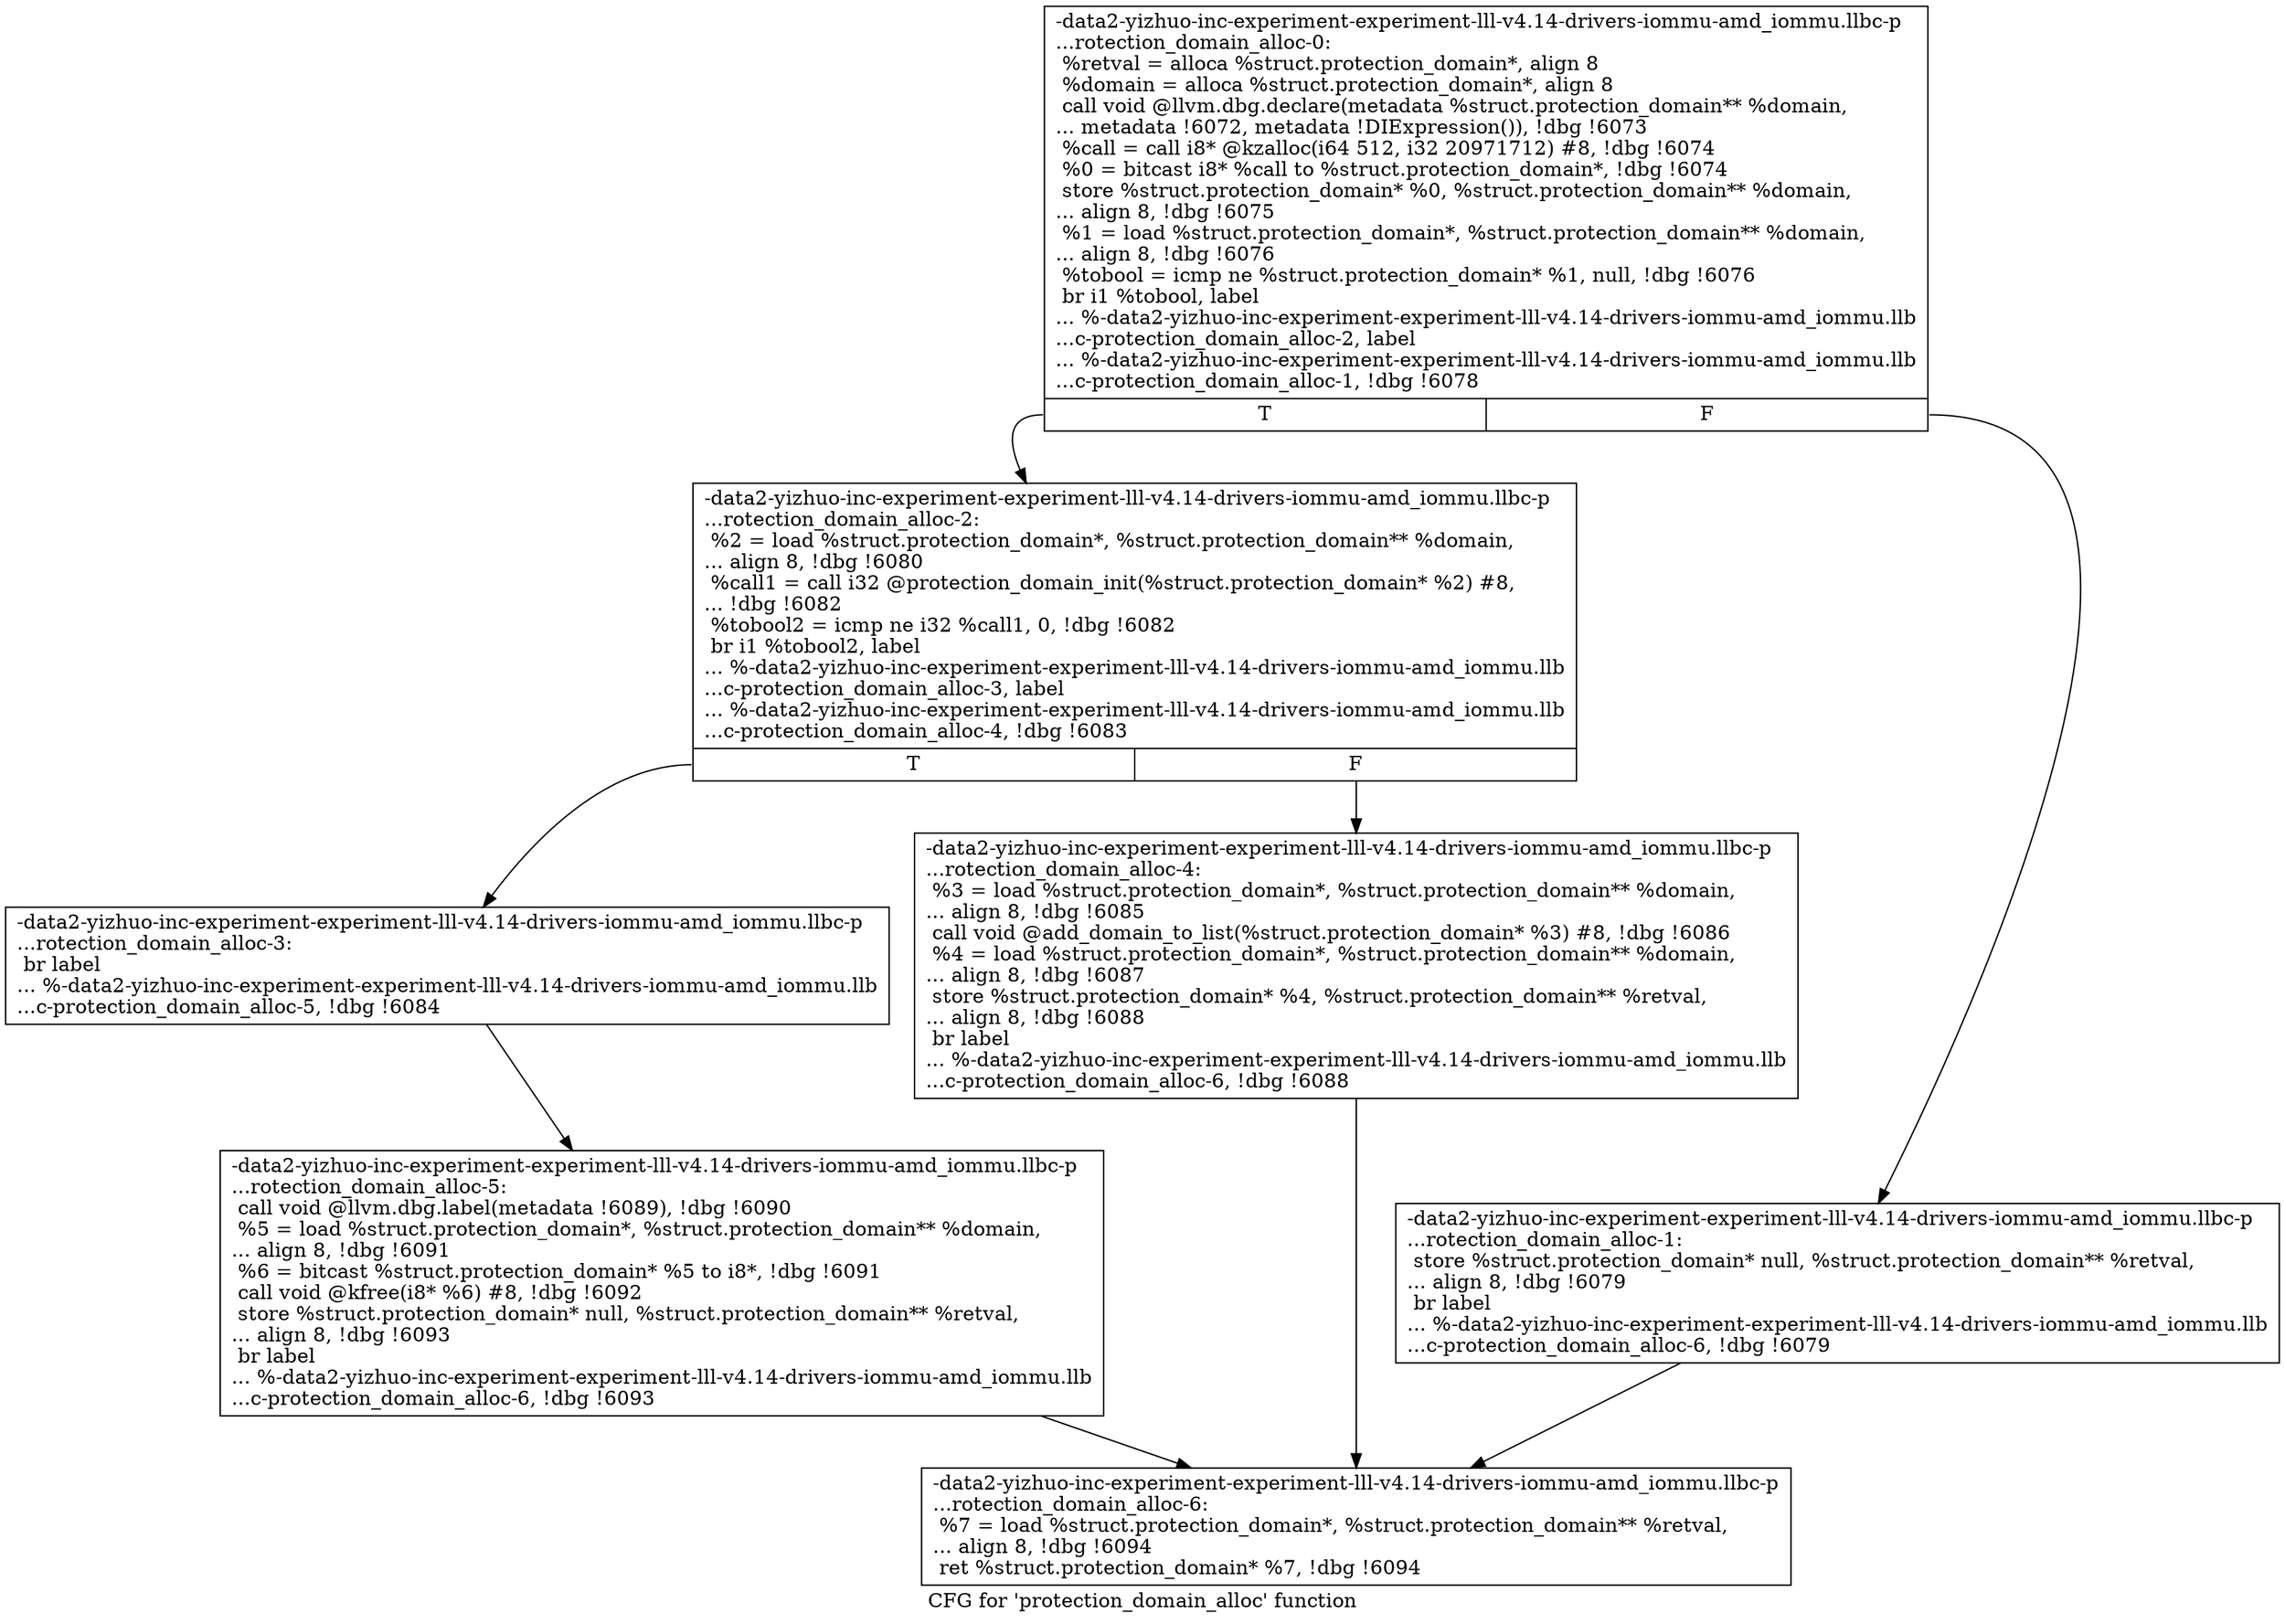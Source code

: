 digraph "CFG for 'protection_domain_alloc' function" {
	label="CFG for 'protection_domain_alloc' function";

	Node0x561b9475f8e0 [shape=record,label="{-data2-yizhuo-inc-experiment-experiment-lll-v4.14-drivers-iommu-amd_iommu.llbc-p\l...rotection_domain_alloc-0:\l  %retval = alloca %struct.protection_domain*, align 8\l  %domain = alloca %struct.protection_domain*, align 8\l  call void @llvm.dbg.declare(metadata %struct.protection_domain** %domain,\l... metadata !6072, metadata !DIExpression()), !dbg !6073\l  %call = call i8* @kzalloc(i64 512, i32 20971712) #8, !dbg !6074\l  %0 = bitcast i8* %call to %struct.protection_domain*, !dbg !6074\l  store %struct.protection_domain* %0, %struct.protection_domain** %domain,\l... align 8, !dbg !6075\l  %1 = load %struct.protection_domain*, %struct.protection_domain** %domain,\l... align 8, !dbg !6076\l  %tobool = icmp ne %struct.protection_domain* %1, null, !dbg !6076\l  br i1 %tobool, label\l... %-data2-yizhuo-inc-experiment-experiment-lll-v4.14-drivers-iommu-amd_iommu.llb\l...c-protection_domain_alloc-2, label\l... %-data2-yizhuo-inc-experiment-experiment-lll-v4.14-drivers-iommu-amd_iommu.llb\l...c-protection_domain_alloc-1, !dbg !6078\l|{<s0>T|<s1>F}}"];
	Node0x561b9475f8e0:s0 -> Node0x561b94761200;
	Node0x561b9475f8e0:s1 -> Node0x561b94760dc0;
	Node0x561b94760dc0 [shape=record,label="{-data2-yizhuo-inc-experiment-experiment-lll-v4.14-drivers-iommu-amd_iommu.llbc-p\l...rotection_domain_alloc-1: \l  store %struct.protection_domain* null, %struct.protection_domain** %retval,\l... align 8, !dbg !6079\l  br label\l... %-data2-yizhuo-inc-experiment-experiment-lll-v4.14-drivers-iommu-amd_iommu.llb\l...c-protection_domain_alloc-6, !dbg !6079\l}"];
	Node0x561b94760dc0 -> Node0x561b94761340;
	Node0x561b94761200 [shape=record,label="{-data2-yizhuo-inc-experiment-experiment-lll-v4.14-drivers-iommu-amd_iommu.llbc-p\l...rotection_domain_alloc-2: \l  %2 = load %struct.protection_domain*, %struct.protection_domain** %domain,\l... align 8, !dbg !6080\l  %call1 = call i32 @protection_domain_init(%struct.protection_domain* %2) #8,\l... !dbg !6082\l  %tobool2 = icmp ne i32 %call1, 0, !dbg !6082\l  br i1 %tobool2, label\l... %-data2-yizhuo-inc-experiment-experiment-lll-v4.14-drivers-iommu-amd_iommu.llb\l...c-protection_domain_alloc-3, label\l... %-data2-yizhuo-inc-experiment-experiment-lll-v4.14-drivers-iommu-amd_iommu.llb\l...c-protection_domain_alloc-4, !dbg !6083\l|{<s0>T|<s1>F}}"];
	Node0x561b94761200:s0 -> Node0x561b94761250;
	Node0x561b94761200:s1 -> Node0x561b947612a0;
	Node0x561b94761250 [shape=record,label="{-data2-yizhuo-inc-experiment-experiment-lll-v4.14-drivers-iommu-amd_iommu.llbc-p\l...rotection_domain_alloc-3: \l  br label\l... %-data2-yizhuo-inc-experiment-experiment-lll-v4.14-drivers-iommu-amd_iommu.llb\l...c-protection_domain_alloc-5, !dbg !6084\l}"];
	Node0x561b94761250 -> Node0x561b947612f0;
	Node0x561b947612a0 [shape=record,label="{-data2-yizhuo-inc-experiment-experiment-lll-v4.14-drivers-iommu-amd_iommu.llbc-p\l...rotection_domain_alloc-4: \l  %3 = load %struct.protection_domain*, %struct.protection_domain** %domain,\l... align 8, !dbg !6085\l  call void @add_domain_to_list(%struct.protection_domain* %3) #8, !dbg !6086\l  %4 = load %struct.protection_domain*, %struct.protection_domain** %domain,\l... align 8, !dbg !6087\l  store %struct.protection_domain* %4, %struct.protection_domain** %retval,\l... align 8, !dbg !6088\l  br label\l... %-data2-yizhuo-inc-experiment-experiment-lll-v4.14-drivers-iommu-amd_iommu.llb\l...c-protection_domain_alloc-6, !dbg !6088\l}"];
	Node0x561b947612a0 -> Node0x561b94761340;
	Node0x561b947612f0 [shape=record,label="{-data2-yizhuo-inc-experiment-experiment-lll-v4.14-drivers-iommu-amd_iommu.llbc-p\l...rotection_domain_alloc-5: \l  call void @llvm.dbg.label(metadata !6089), !dbg !6090\l  %5 = load %struct.protection_domain*, %struct.protection_domain** %domain,\l... align 8, !dbg !6091\l  %6 = bitcast %struct.protection_domain* %5 to i8*, !dbg !6091\l  call void @kfree(i8* %6) #8, !dbg !6092\l  store %struct.protection_domain* null, %struct.protection_domain** %retval,\l... align 8, !dbg !6093\l  br label\l... %-data2-yizhuo-inc-experiment-experiment-lll-v4.14-drivers-iommu-amd_iommu.llb\l...c-protection_domain_alloc-6, !dbg !6093\l}"];
	Node0x561b947612f0 -> Node0x561b94761340;
	Node0x561b94761340 [shape=record,label="{-data2-yizhuo-inc-experiment-experiment-lll-v4.14-drivers-iommu-amd_iommu.llbc-p\l...rotection_domain_alloc-6: \l  %7 = load %struct.protection_domain*, %struct.protection_domain** %retval,\l... align 8, !dbg !6094\l  ret %struct.protection_domain* %7, !dbg !6094\l}"];
}
